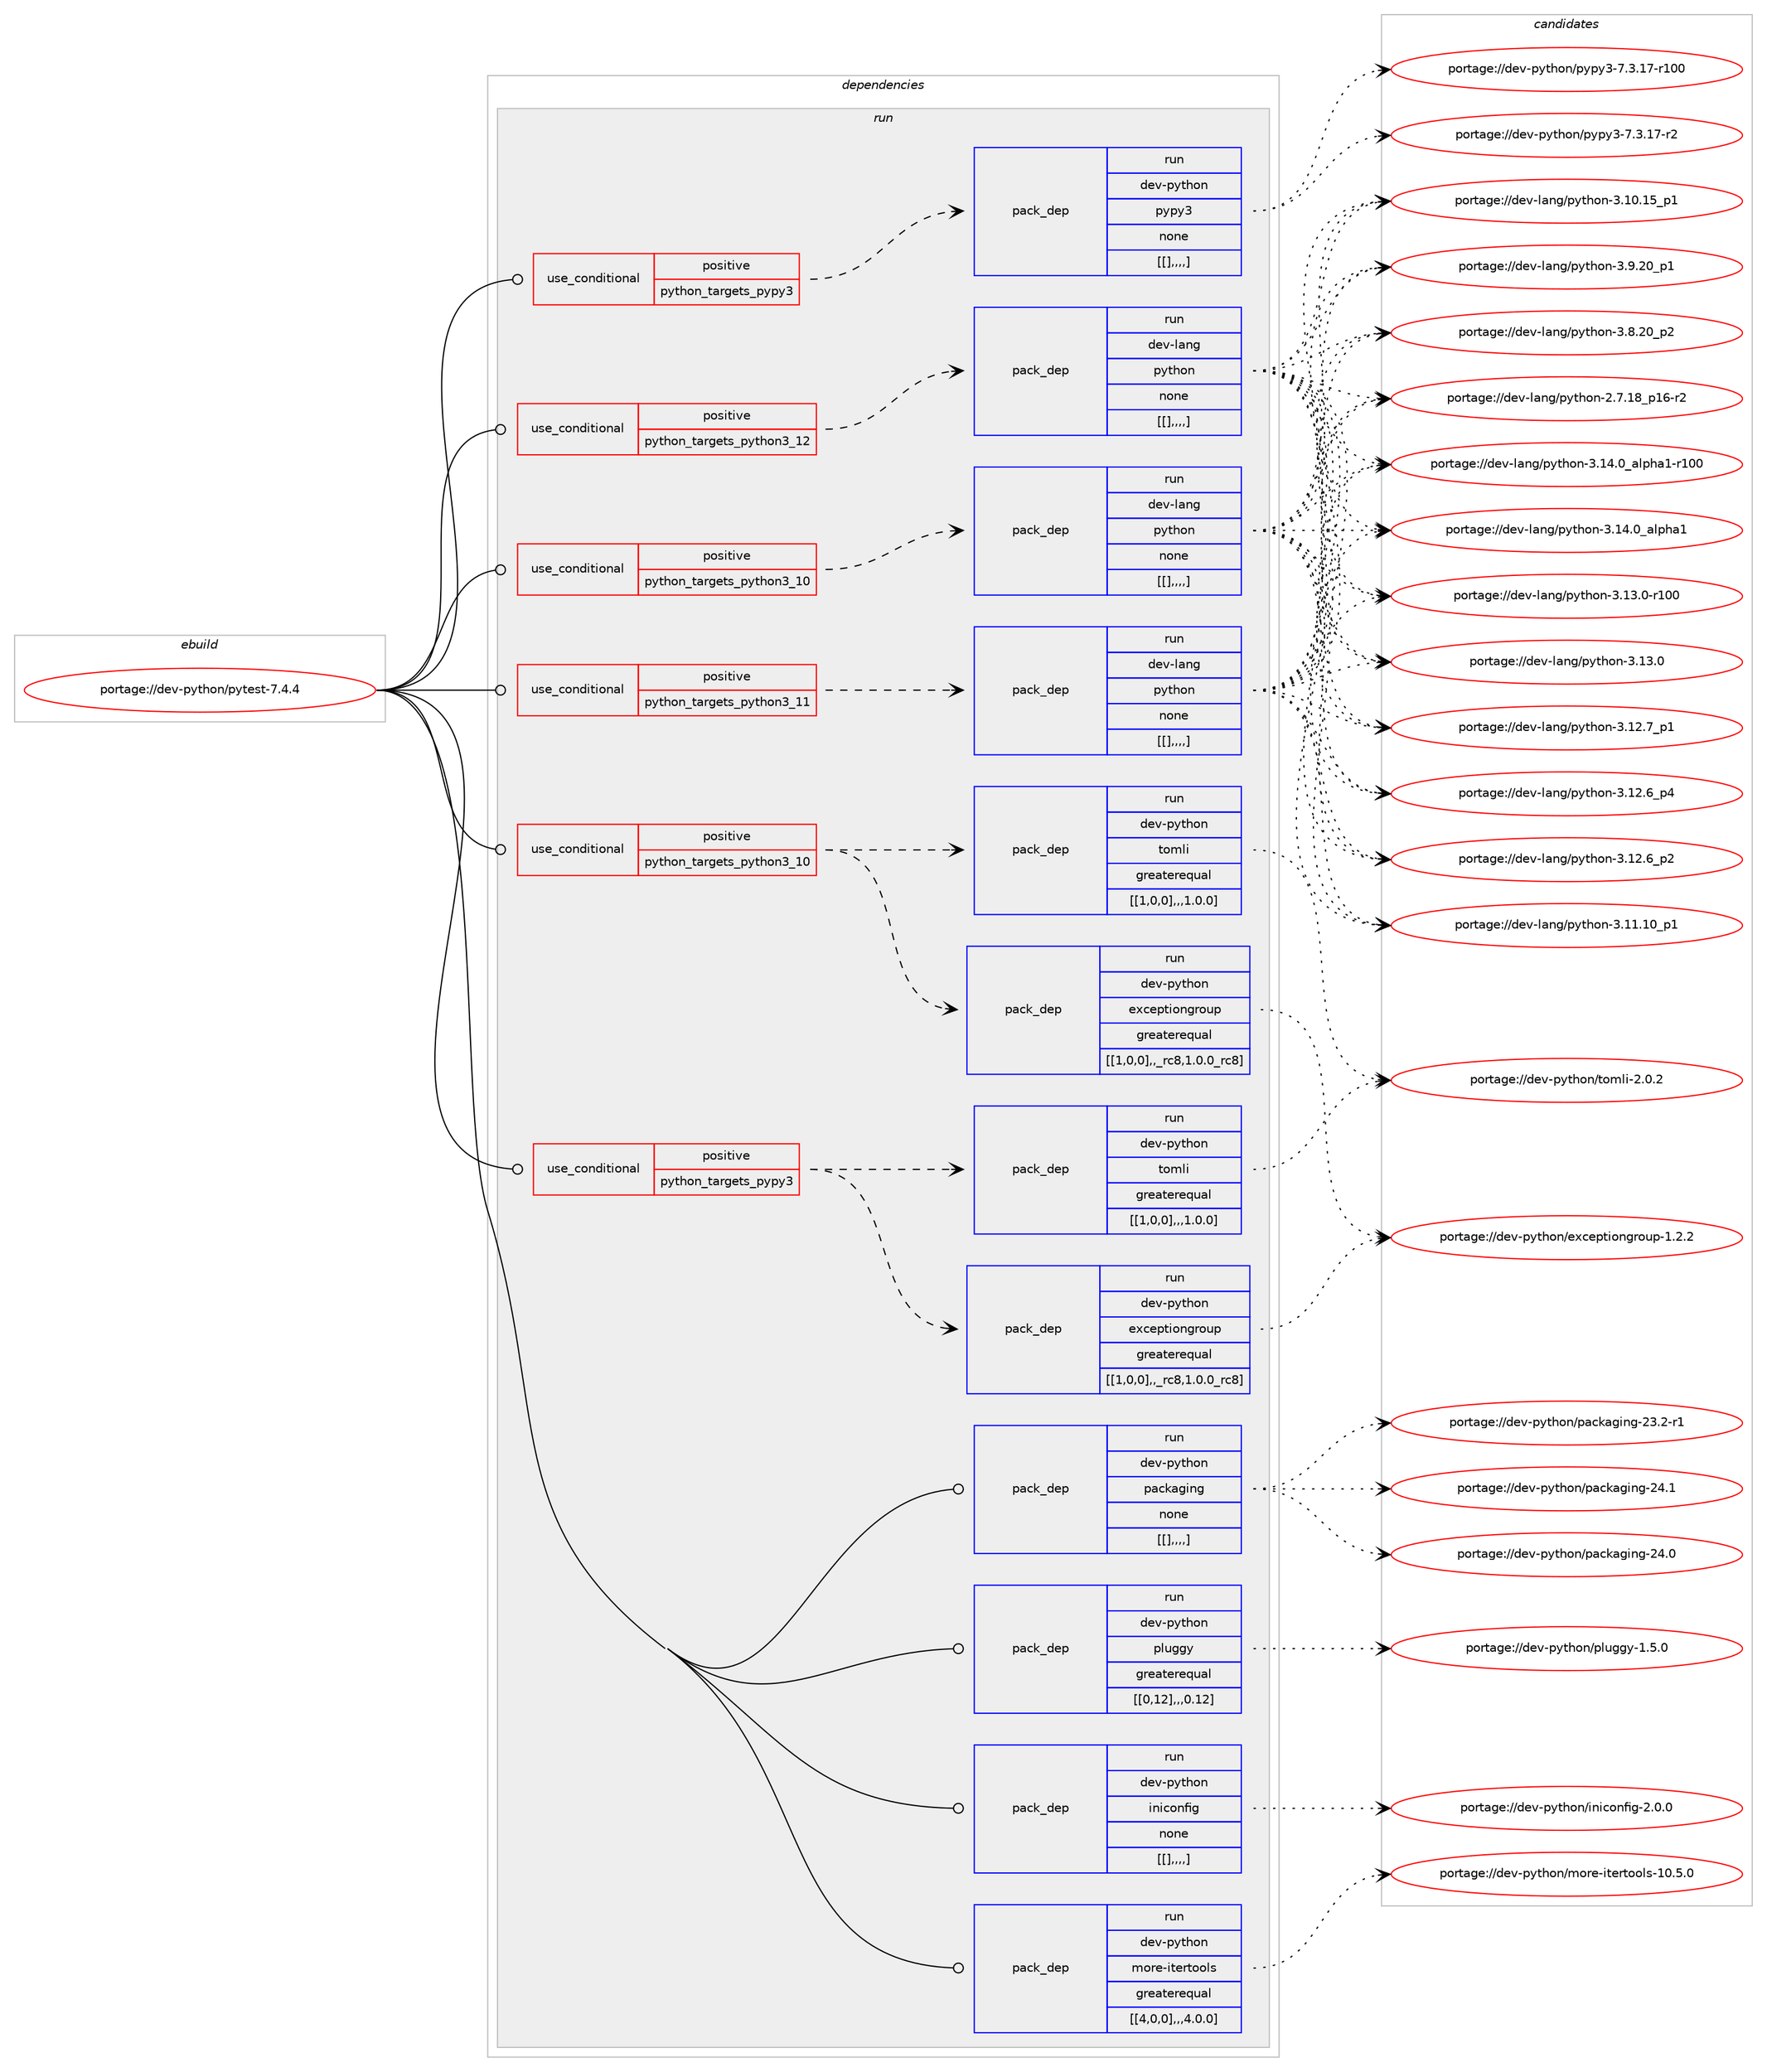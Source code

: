 digraph prolog {

# *************
# Graph options
# *************

newrank=true;
concentrate=true;
compound=true;
graph [rankdir=LR,fontname=Helvetica,fontsize=10,ranksep=1.5];#, ranksep=2.5, nodesep=0.2];
edge  [arrowhead=vee];
node  [fontname=Helvetica,fontsize=10];

# **********
# The ebuild
# **********

subgraph cluster_leftcol {
color=gray;
label=<<i>ebuild</i>>;
id [label="portage://dev-python/pytest-7.4.4", color=red, width=4, href="../dev-python/pytest-7.4.4.svg"];
}

# ****************
# The dependencies
# ****************

subgraph cluster_midcol {
color=gray;
label=<<i>dependencies</i>>;
subgraph cluster_compile {
fillcolor="#eeeeee";
style=filled;
label=<<i>compile</i>>;
}
subgraph cluster_compileandrun {
fillcolor="#eeeeee";
style=filled;
label=<<i>compile and run</i>>;
}
subgraph cluster_run {
fillcolor="#eeeeee";
style=filled;
label=<<i>run</i>>;
subgraph cond40368 {
dependency165193 [label=<<TABLE BORDER="0" CELLBORDER="1" CELLSPACING="0" CELLPADDING="4"><TR><TD ROWSPAN="3" CELLPADDING="10">use_conditional</TD></TR><TR><TD>positive</TD></TR><TR><TD>python_targets_pypy3</TD></TR></TABLE>>, shape=none, color=red];
subgraph pack123536 {
dependency165256 [label=<<TABLE BORDER="0" CELLBORDER="1" CELLSPACING="0" CELLPADDING="4" WIDTH="220"><TR><TD ROWSPAN="6" CELLPADDING="30">pack_dep</TD></TR><TR><TD WIDTH="110">run</TD></TR><TR><TD>dev-python</TD></TR><TR><TD>exceptiongroup</TD></TR><TR><TD>greaterequal</TD></TR><TR><TD>[[1,0,0],,_rc8,1.0.0_rc8]</TD></TR></TABLE>>, shape=none, color=blue];
}
dependency165193:e -> dependency165256:w [weight=20,style="dashed",arrowhead="vee"];
subgraph pack123543 {
dependency165284 [label=<<TABLE BORDER="0" CELLBORDER="1" CELLSPACING="0" CELLPADDING="4" WIDTH="220"><TR><TD ROWSPAN="6" CELLPADDING="30">pack_dep</TD></TR><TR><TD WIDTH="110">run</TD></TR><TR><TD>dev-python</TD></TR><TR><TD>tomli</TD></TR><TR><TD>greaterequal</TD></TR><TR><TD>[[1,0,0],,,1.0.0]</TD></TR></TABLE>>, shape=none, color=blue];
}
dependency165193:e -> dependency165284:w [weight=20,style="dashed",arrowhead="vee"];
}
id:e -> dependency165193:w [weight=20,style="solid",arrowhead="odot"];
subgraph cond40406 {
dependency165289 [label=<<TABLE BORDER="0" CELLBORDER="1" CELLSPACING="0" CELLPADDING="4"><TR><TD ROWSPAN="3" CELLPADDING="10">use_conditional</TD></TR><TR><TD>positive</TD></TR><TR><TD>python_targets_pypy3</TD></TR></TABLE>>, shape=none, color=red];
subgraph pack123558 {
dependency165291 [label=<<TABLE BORDER="0" CELLBORDER="1" CELLSPACING="0" CELLPADDING="4" WIDTH="220"><TR><TD ROWSPAN="6" CELLPADDING="30">pack_dep</TD></TR><TR><TD WIDTH="110">run</TD></TR><TR><TD>dev-python</TD></TR><TR><TD>pypy3</TD></TR><TR><TD>none</TD></TR><TR><TD>[[],,,,]</TD></TR></TABLE>>, shape=none, color=blue];
}
dependency165289:e -> dependency165291:w [weight=20,style="dashed",arrowhead="vee"];
}
id:e -> dependency165289:w [weight=20,style="solid",arrowhead="odot"];
subgraph cond40407 {
dependency165344 [label=<<TABLE BORDER="0" CELLBORDER="1" CELLSPACING="0" CELLPADDING="4"><TR><TD ROWSPAN="3" CELLPADDING="10">use_conditional</TD></TR><TR><TD>positive</TD></TR><TR><TD>python_targets_python3_10</TD></TR></TABLE>>, shape=none, color=red];
subgraph pack123612 {
dependency165394 [label=<<TABLE BORDER="0" CELLBORDER="1" CELLSPACING="0" CELLPADDING="4" WIDTH="220"><TR><TD ROWSPAN="6" CELLPADDING="30">pack_dep</TD></TR><TR><TD WIDTH="110">run</TD></TR><TR><TD>dev-lang</TD></TR><TR><TD>python</TD></TR><TR><TD>none</TD></TR><TR><TD>[[],,,,]</TD></TR></TABLE>>, shape=none, color=blue];
}
dependency165344:e -> dependency165394:w [weight=20,style="dashed",arrowhead="vee"];
}
id:e -> dependency165344:w [weight=20,style="solid",arrowhead="odot"];
subgraph cond40454 {
dependency165429 [label=<<TABLE BORDER="0" CELLBORDER="1" CELLSPACING="0" CELLPADDING="4"><TR><TD ROWSPAN="3" CELLPADDING="10">use_conditional</TD></TR><TR><TD>positive</TD></TR><TR><TD>python_targets_python3_10</TD></TR></TABLE>>, shape=none, color=red];
subgraph pack123661 {
dependency165461 [label=<<TABLE BORDER="0" CELLBORDER="1" CELLSPACING="0" CELLPADDING="4" WIDTH="220"><TR><TD ROWSPAN="6" CELLPADDING="30">pack_dep</TD></TR><TR><TD WIDTH="110">run</TD></TR><TR><TD>dev-python</TD></TR><TR><TD>exceptiongroup</TD></TR><TR><TD>greaterequal</TD></TR><TR><TD>[[1,0,0],,_rc8,1.0.0_rc8]</TD></TR></TABLE>>, shape=none, color=blue];
}
dependency165429:e -> dependency165461:w [weight=20,style="dashed",arrowhead="vee"];
subgraph pack123665 {
dependency165487 [label=<<TABLE BORDER="0" CELLBORDER="1" CELLSPACING="0" CELLPADDING="4" WIDTH="220"><TR><TD ROWSPAN="6" CELLPADDING="30">pack_dep</TD></TR><TR><TD WIDTH="110">run</TD></TR><TR><TD>dev-python</TD></TR><TR><TD>tomli</TD></TR><TR><TD>greaterequal</TD></TR><TR><TD>[[1,0,0],,,1.0.0]</TD></TR></TABLE>>, shape=none, color=blue];
}
dependency165429:e -> dependency165487:w [weight=20,style="dashed",arrowhead="vee"];
}
id:e -> dependency165429:w [weight=20,style="solid",arrowhead="odot"];
subgraph cond40499 {
dependency165512 [label=<<TABLE BORDER="0" CELLBORDER="1" CELLSPACING="0" CELLPADDING="4"><TR><TD ROWSPAN="3" CELLPADDING="10">use_conditional</TD></TR><TR><TD>positive</TD></TR><TR><TD>python_targets_python3_11</TD></TR></TABLE>>, shape=none, color=red];
subgraph pack123687 {
dependency165595 [label=<<TABLE BORDER="0" CELLBORDER="1" CELLSPACING="0" CELLPADDING="4" WIDTH="220"><TR><TD ROWSPAN="6" CELLPADDING="30">pack_dep</TD></TR><TR><TD WIDTH="110">run</TD></TR><TR><TD>dev-lang</TD></TR><TR><TD>python</TD></TR><TR><TD>none</TD></TR><TR><TD>[[],,,,]</TD></TR></TABLE>>, shape=none, color=blue];
}
dependency165512:e -> dependency165595:w [weight=20,style="dashed",arrowhead="vee"];
}
id:e -> dependency165512:w [weight=20,style="solid",arrowhead="odot"];
subgraph cond40540 {
dependency165606 [label=<<TABLE BORDER="0" CELLBORDER="1" CELLSPACING="0" CELLPADDING="4"><TR><TD ROWSPAN="3" CELLPADDING="10">use_conditional</TD></TR><TR><TD>positive</TD></TR><TR><TD>python_targets_python3_12</TD></TR></TABLE>>, shape=none, color=red];
subgraph pack123763 {
dependency165644 [label=<<TABLE BORDER="0" CELLBORDER="1" CELLSPACING="0" CELLPADDING="4" WIDTH="220"><TR><TD ROWSPAN="6" CELLPADDING="30">pack_dep</TD></TR><TR><TD WIDTH="110">run</TD></TR><TR><TD>dev-lang</TD></TR><TR><TD>python</TD></TR><TR><TD>none</TD></TR><TR><TD>[[],,,,]</TD></TR></TABLE>>, shape=none, color=blue];
}
dependency165606:e -> dependency165644:w [weight=20,style="dashed",arrowhead="vee"];
}
id:e -> dependency165606:w [weight=20,style="solid",arrowhead="odot"];
subgraph pack123766 {
dependency165689 [label=<<TABLE BORDER="0" CELLBORDER="1" CELLSPACING="0" CELLPADDING="4" WIDTH="220"><TR><TD ROWSPAN="6" CELLPADDING="30">pack_dep</TD></TR><TR><TD WIDTH="110">run</TD></TR><TR><TD>dev-python</TD></TR><TR><TD>iniconfig</TD></TR><TR><TD>none</TD></TR><TR><TD>[[],,,,]</TD></TR></TABLE>>, shape=none, color=blue];
}
id:e -> dependency165689:w [weight=20,style="solid",arrowhead="odot"];
subgraph pack123816 {
dependency165734 [label=<<TABLE BORDER="0" CELLBORDER="1" CELLSPACING="0" CELLPADDING="4" WIDTH="220"><TR><TD ROWSPAN="6" CELLPADDING="30">pack_dep</TD></TR><TR><TD WIDTH="110">run</TD></TR><TR><TD>dev-python</TD></TR><TR><TD>more-itertools</TD></TR><TR><TD>greaterequal</TD></TR><TR><TD>[[4,0,0],,,4.0.0]</TD></TR></TABLE>>, shape=none, color=blue];
}
id:e -> dependency165734:w [weight=20,style="solid",arrowhead="odot"];
subgraph pack123833 {
dependency165777 [label=<<TABLE BORDER="0" CELLBORDER="1" CELLSPACING="0" CELLPADDING="4" WIDTH="220"><TR><TD ROWSPAN="6" CELLPADDING="30">pack_dep</TD></TR><TR><TD WIDTH="110">run</TD></TR><TR><TD>dev-python</TD></TR><TR><TD>packaging</TD></TR><TR><TD>none</TD></TR><TR><TD>[[],,,,]</TD></TR></TABLE>>, shape=none, color=blue];
}
id:e -> dependency165777:w [weight=20,style="solid",arrowhead="odot"];
subgraph pack123851 {
dependency165782 [label=<<TABLE BORDER="0" CELLBORDER="1" CELLSPACING="0" CELLPADDING="4" WIDTH="220"><TR><TD ROWSPAN="6" CELLPADDING="30">pack_dep</TD></TR><TR><TD WIDTH="110">run</TD></TR><TR><TD>dev-python</TD></TR><TR><TD>pluggy</TD></TR><TR><TD>greaterequal</TD></TR><TR><TD>[[0,12],,,0.12]</TD></TR></TABLE>>, shape=none, color=blue];
}
id:e -> dependency165782:w [weight=20,style="solid",arrowhead="odot"];
}
}

# **************
# The candidates
# **************

subgraph cluster_choices {
rank=same;
color=gray;
label=<<i>candidates</i>>;

subgraph choice123577 {
color=black;
nodesep=1;
choice100101118451121211161041111104710112099101112116105111110103114111117112454946504650 [label="portage://dev-python/exceptiongroup-1.2.2", color=red, width=4,href="../dev-python/exceptiongroup-1.2.2.svg"];
dependency165256:e -> choice100101118451121211161041111104710112099101112116105111110103114111117112454946504650:w [style=dotted,weight="100"];
}
subgraph choice123579 {
color=black;
nodesep=1;
choice1001011184511212111610411111047116111109108105455046484650 [label="portage://dev-python/tomli-2.0.2", color=red, width=4,href="../dev-python/tomli-2.0.2.svg"];
dependency165284:e -> choice1001011184511212111610411111047116111109108105455046484650:w [style=dotted,weight="100"];
}
subgraph choice123586 {
color=black;
nodesep=1;
choice100101118451121211161041111104711212111212151455546514649554511450 [label="portage://dev-python/pypy3-7.3.17-r2", color=red, width=4,href="../dev-python/pypy3-7.3.17-r2.svg"];
choice1001011184511212111610411111047112121112121514555465146495545114494848 [label="portage://dev-python/pypy3-7.3.17-r100", color=red, width=4,href="../dev-python/pypy3-7.3.17-r100.svg"];
dependency165291:e -> choice100101118451121211161041111104711212111212151455546514649554511450:w [style=dotted,weight="100"];
dependency165291:e -> choice1001011184511212111610411111047112121112121514555465146495545114494848:w [style=dotted,weight="100"];
}
subgraph choice123591 {
color=black;
nodesep=1;
choice100101118451089711010347112121116104111110455146495246489597108112104974945114494848 [label="portage://dev-lang/python-3.14.0_alpha1-r100", color=red, width=4,href="../dev-lang/python-3.14.0_alpha1-r100.svg"];
choice1001011184510897110103471121211161041111104551464952464895971081121049749 [label="portage://dev-lang/python-3.14.0_alpha1", color=red, width=4,href="../dev-lang/python-3.14.0_alpha1.svg"];
choice1001011184510897110103471121211161041111104551464951464845114494848 [label="portage://dev-lang/python-3.13.0-r100", color=red, width=4,href="../dev-lang/python-3.13.0-r100.svg"];
choice10010111845108971101034711212111610411111045514649514648 [label="portage://dev-lang/python-3.13.0", color=red, width=4,href="../dev-lang/python-3.13.0.svg"];
choice100101118451089711010347112121116104111110455146495046559511249 [label="portage://dev-lang/python-3.12.7_p1", color=red, width=4,href="../dev-lang/python-3.12.7_p1.svg"];
choice100101118451089711010347112121116104111110455146495046549511252 [label="portage://dev-lang/python-3.12.6_p4", color=red, width=4,href="../dev-lang/python-3.12.6_p4.svg"];
choice100101118451089711010347112121116104111110455146495046549511250 [label="portage://dev-lang/python-3.12.6_p2", color=red, width=4,href="../dev-lang/python-3.12.6_p2.svg"];
choice10010111845108971101034711212111610411111045514649494649489511249 [label="portage://dev-lang/python-3.11.10_p1", color=red, width=4,href="../dev-lang/python-3.11.10_p1.svg"];
choice10010111845108971101034711212111610411111045514649484649539511249 [label="portage://dev-lang/python-3.10.15_p1", color=red, width=4,href="../dev-lang/python-3.10.15_p1.svg"];
choice100101118451089711010347112121116104111110455146574650489511249 [label="portage://dev-lang/python-3.9.20_p1", color=red, width=4,href="../dev-lang/python-3.9.20_p1.svg"];
choice100101118451089711010347112121116104111110455146564650489511250 [label="portage://dev-lang/python-3.8.20_p2", color=red, width=4,href="../dev-lang/python-3.8.20_p2.svg"];
choice100101118451089711010347112121116104111110455046554649569511249544511450 [label="portage://dev-lang/python-2.7.18_p16-r2", color=red, width=4,href="../dev-lang/python-2.7.18_p16-r2.svg"];
dependency165394:e -> choice100101118451089711010347112121116104111110455146495246489597108112104974945114494848:w [style=dotted,weight="100"];
dependency165394:e -> choice1001011184510897110103471121211161041111104551464952464895971081121049749:w [style=dotted,weight="100"];
dependency165394:e -> choice1001011184510897110103471121211161041111104551464951464845114494848:w [style=dotted,weight="100"];
dependency165394:e -> choice10010111845108971101034711212111610411111045514649514648:w [style=dotted,weight="100"];
dependency165394:e -> choice100101118451089711010347112121116104111110455146495046559511249:w [style=dotted,weight="100"];
dependency165394:e -> choice100101118451089711010347112121116104111110455146495046549511252:w [style=dotted,weight="100"];
dependency165394:e -> choice100101118451089711010347112121116104111110455146495046549511250:w [style=dotted,weight="100"];
dependency165394:e -> choice10010111845108971101034711212111610411111045514649494649489511249:w [style=dotted,weight="100"];
dependency165394:e -> choice10010111845108971101034711212111610411111045514649484649539511249:w [style=dotted,weight="100"];
dependency165394:e -> choice100101118451089711010347112121116104111110455146574650489511249:w [style=dotted,weight="100"];
dependency165394:e -> choice100101118451089711010347112121116104111110455146564650489511250:w [style=dotted,weight="100"];
dependency165394:e -> choice100101118451089711010347112121116104111110455046554649569511249544511450:w [style=dotted,weight="100"];
}
subgraph choice123627 {
color=black;
nodesep=1;
choice100101118451121211161041111104710112099101112116105111110103114111117112454946504650 [label="portage://dev-python/exceptiongroup-1.2.2", color=red, width=4,href="../dev-python/exceptiongroup-1.2.2.svg"];
dependency165461:e -> choice100101118451121211161041111104710112099101112116105111110103114111117112454946504650:w [style=dotted,weight="100"];
}
subgraph choice123652 {
color=black;
nodesep=1;
choice1001011184511212111610411111047116111109108105455046484650 [label="portage://dev-python/tomli-2.0.2", color=red, width=4,href="../dev-python/tomli-2.0.2.svg"];
dependency165487:e -> choice1001011184511212111610411111047116111109108105455046484650:w [style=dotted,weight="100"];
}
subgraph choice123653 {
color=black;
nodesep=1;
choice100101118451089711010347112121116104111110455146495246489597108112104974945114494848 [label="portage://dev-lang/python-3.14.0_alpha1-r100", color=red, width=4,href="../dev-lang/python-3.14.0_alpha1-r100.svg"];
choice1001011184510897110103471121211161041111104551464952464895971081121049749 [label="portage://dev-lang/python-3.14.0_alpha1", color=red, width=4,href="../dev-lang/python-3.14.0_alpha1.svg"];
choice1001011184510897110103471121211161041111104551464951464845114494848 [label="portage://dev-lang/python-3.13.0-r100", color=red, width=4,href="../dev-lang/python-3.13.0-r100.svg"];
choice10010111845108971101034711212111610411111045514649514648 [label="portage://dev-lang/python-3.13.0", color=red, width=4,href="../dev-lang/python-3.13.0.svg"];
choice100101118451089711010347112121116104111110455146495046559511249 [label="portage://dev-lang/python-3.12.7_p1", color=red, width=4,href="../dev-lang/python-3.12.7_p1.svg"];
choice100101118451089711010347112121116104111110455146495046549511252 [label="portage://dev-lang/python-3.12.6_p4", color=red, width=4,href="../dev-lang/python-3.12.6_p4.svg"];
choice100101118451089711010347112121116104111110455146495046549511250 [label="portage://dev-lang/python-3.12.6_p2", color=red, width=4,href="../dev-lang/python-3.12.6_p2.svg"];
choice10010111845108971101034711212111610411111045514649494649489511249 [label="portage://dev-lang/python-3.11.10_p1", color=red, width=4,href="../dev-lang/python-3.11.10_p1.svg"];
choice10010111845108971101034711212111610411111045514649484649539511249 [label="portage://dev-lang/python-3.10.15_p1", color=red, width=4,href="../dev-lang/python-3.10.15_p1.svg"];
choice100101118451089711010347112121116104111110455146574650489511249 [label="portage://dev-lang/python-3.9.20_p1", color=red, width=4,href="../dev-lang/python-3.9.20_p1.svg"];
choice100101118451089711010347112121116104111110455146564650489511250 [label="portage://dev-lang/python-3.8.20_p2", color=red, width=4,href="../dev-lang/python-3.8.20_p2.svg"];
choice100101118451089711010347112121116104111110455046554649569511249544511450 [label="portage://dev-lang/python-2.7.18_p16-r2", color=red, width=4,href="../dev-lang/python-2.7.18_p16-r2.svg"];
dependency165595:e -> choice100101118451089711010347112121116104111110455146495246489597108112104974945114494848:w [style=dotted,weight="100"];
dependency165595:e -> choice1001011184510897110103471121211161041111104551464952464895971081121049749:w [style=dotted,weight="100"];
dependency165595:e -> choice1001011184510897110103471121211161041111104551464951464845114494848:w [style=dotted,weight="100"];
dependency165595:e -> choice10010111845108971101034711212111610411111045514649514648:w [style=dotted,weight="100"];
dependency165595:e -> choice100101118451089711010347112121116104111110455146495046559511249:w [style=dotted,weight="100"];
dependency165595:e -> choice100101118451089711010347112121116104111110455146495046549511252:w [style=dotted,weight="100"];
dependency165595:e -> choice100101118451089711010347112121116104111110455146495046549511250:w [style=dotted,weight="100"];
dependency165595:e -> choice10010111845108971101034711212111610411111045514649494649489511249:w [style=dotted,weight="100"];
dependency165595:e -> choice10010111845108971101034711212111610411111045514649484649539511249:w [style=dotted,weight="100"];
dependency165595:e -> choice100101118451089711010347112121116104111110455146574650489511249:w [style=dotted,weight="100"];
dependency165595:e -> choice100101118451089711010347112121116104111110455146564650489511250:w [style=dotted,weight="100"];
dependency165595:e -> choice100101118451089711010347112121116104111110455046554649569511249544511450:w [style=dotted,weight="100"];
}
subgraph choice123669 {
color=black;
nodesep=1;
choice100101118451089711010347112121116104111110455146495246489597108112104974945114494848 [label="portage://dev-lang/python-3.14.0_alpha1-r100", color=red, width=4,href="../dev-lang/python-3.14.0_alpha1-r100.svg"];
choice1001011184510897110103471121211161041111104551464952464895971081121049749 [label="portage://dev-lang/python-3.14.0_alpha1", color=red, width=4,href="../dev-lang/python-3.14.0_alpha1.svg"];
choice1001011184510897110103471121211161041111104551464951464845114494848 [label="portage://dev-lang/python-3.13.0-r100", color=red, width=4,href="../dev-lang/python-3.13.0-r100.svg"];
choice10010111845108971101034711212111610411111045514649514648 [label="portage://dev-lang/python-3.13.0", color=red, width=4,href="../dev-lang/python-3.13.0.svg"];
choice100101118451089711010347112121116104111110455146495046559511249 [label="portage://dev-lang/python-3.12.7_p1", color=red, width=4,href="../dev-lang/python-3.12.7_p1.svg"];
choice100101118451089711010347112121116104111110455146495046549511252 [label="portage://dev-lang/python-3.12.6_p4", color=red, width=4,href="../dev-lang/python-3.12.6_p4.svg"];
choice100101118451089711010347112121116104111110455146495046549511250 [label="portage://dev-lang/python-3.12.6_p2", color=red, width=4,href="../dev-lang/python-3.12.6_p2.svg"];
choice10010111845108971101034711212111610411111045514649494649489511249 [label="portage://dev-lang/python-3.11.10_p1", color=red, width=4,href="../dev-lang/python-3.11.10_p1.svg"];
choice10010111845108971101034711212111610411111045514649484649539511249 [label="portage://dev-lang/python-3.10.15_p1", color=red, width=4,href="../dev-lang/python-3.10.15_p1.svg"];
choice100101118451089711010347112121116104111110455146574650489511249 [label="portage://dev-lang/python-3.9.20_p1", color=red, width=4,href="../dev-lang/python-3.9.20_p1.svg"];
choice100101118451089711010347112121116104111110455146564650489511250 [label="portage://dev-lang/python-3.8.20_p2", color=red, width=4,href="../dev-lang/python-3.8.20_p2.svg"];
choice100101118451089711010347112121116104111110455046554649569511249544511450 [label="portage://dev-lang/python-2.7.18_p16-r2", color=red, width=4,href="../dev-lang/python-2.7.18_p16-r2.svg"];
dependency165644:e -> choice100101118451089711010347112121116104111110455146495246489597108112104974945114494848:w [style=dotted,weight="100"];
dependency165644:e -> choice1001011184510897110103471121211161041111104551464952464895971081121049749:w [style=dotted,weight="100"];
dependency165644:e -> choice1001011184510897110103471121211161041111104551464951464845114494848:w [style=dotted,weight="100"];
dependency165644:e -> choice10010111845108971101034711212111610411111045514649514648:w [style=dotted,weight="100"];
dependency165644:e -> choice100101118451089711010347112121116104111110455146495046559511249:w [style=dotted,weight="100"];
dependency165644:e -> choice100101118451089711010347112121116104111110455146495046549511252:w [style=dotted,weight="100"];
dependency165644:e -> choice100101118451089711010347112121116104111110455146495046549511250:w [style=dotted,weight="100"];
dependency165644:e -> choice10010111845108971101034711212111610411111045514649494649489511249:w [style=dotted,weight="100"];
dependency165644:e -> choice10010111845108971101034711212111610411111045514649484649539511249:w [style=dotted,weight="100"];
dependency165644:e -> choice100101118451089711010347112121116104111110455146574650489511249:w [style=dotted,weight="100"];
dependency165644:e -> choice100101118451089711010347112121116104111110455146564650489511250:w [style=dotted,weight="100"];
dependency165644:e -> choice100101118451089711010347112121116104111110455046554649569511249544511450:w [style=dotted,weight="100"];
}
subgraph choice123680 {
color=black;
nodesep=1;
choice100101118451121211161041111104710511010599111110102105103455046484648 [label="portage://dev-python/iniconfig-2.0.0", color=red, width=4,href="../dev-python/iniconfig-2.0.0.svg"];
dependency165689:e -> choice100101118451121211161041111104710511010599111110102105103455046484648:w [style=dotted,weight="100"];
}
subgraph choice123698 {
color=black;
nodesep=1;
choice10010111845112121116104111110471091111141014510511610111411611111110811545494846534648 [label="portage://dev-python/more-itertools-10.5.0", color=red, width=4,href="../dev-python/more-itertools-10.5.0.svg"];
dependency165734:e -> choice10010111845112121116104111110471091111141014510511610111411611111110811545494846534648:w [style=dotted,weight="100"];
}
subgraph choice123760 {
color=black;
nodesep=1;
choice10010111845112121116104111110471129799107971031051101034550524649 [label="portage://dev-python/packaging-24.1", color=red, width=4,href="../dev-python/packaging-24.1.svg"];
choice10010111845112121116104111110471129799107971031051101034550524648 [label="portage://dev-python/packaging-24.0", color=red, width=4,href="../dev-python/packaging-24.0.svg"];
choice100101118451121211161041111104711297991079710310511010345505146504511449 [label="portage://dev-python/packaging-23.2-r1", color=red, width=4,href="../dev-python/packaging-23.2-r1.svg"];
dependency165777:e -> choice10010111845112121116104111110471129799107971031051101034550524649:w [style=dotted,weight="100"];
dependency165777:e -> choice10010111845112121116104111110471129799107971031051101034550524648:w [style=dotted,weight="100"];
dependency165777:e -> choice100101118451121211161041111104711297991079710310511010345505146504511449:w [style=dotted,weight="100"];
}
subgraph choice123788 {
color=black;
nodesep=1;
choice1001011184511212111610411111047112108117103103121454946534648 [label="portage://dev-python/pluggy-1.5.0", color=red, width=4,href="../dev-python/pluggy-1.5.0.svg"];
dependency165782:e -> choice1001011184511212111610411111047112108117103103121454946534648:w [style=dotted,weight="100"];
}
}

}
